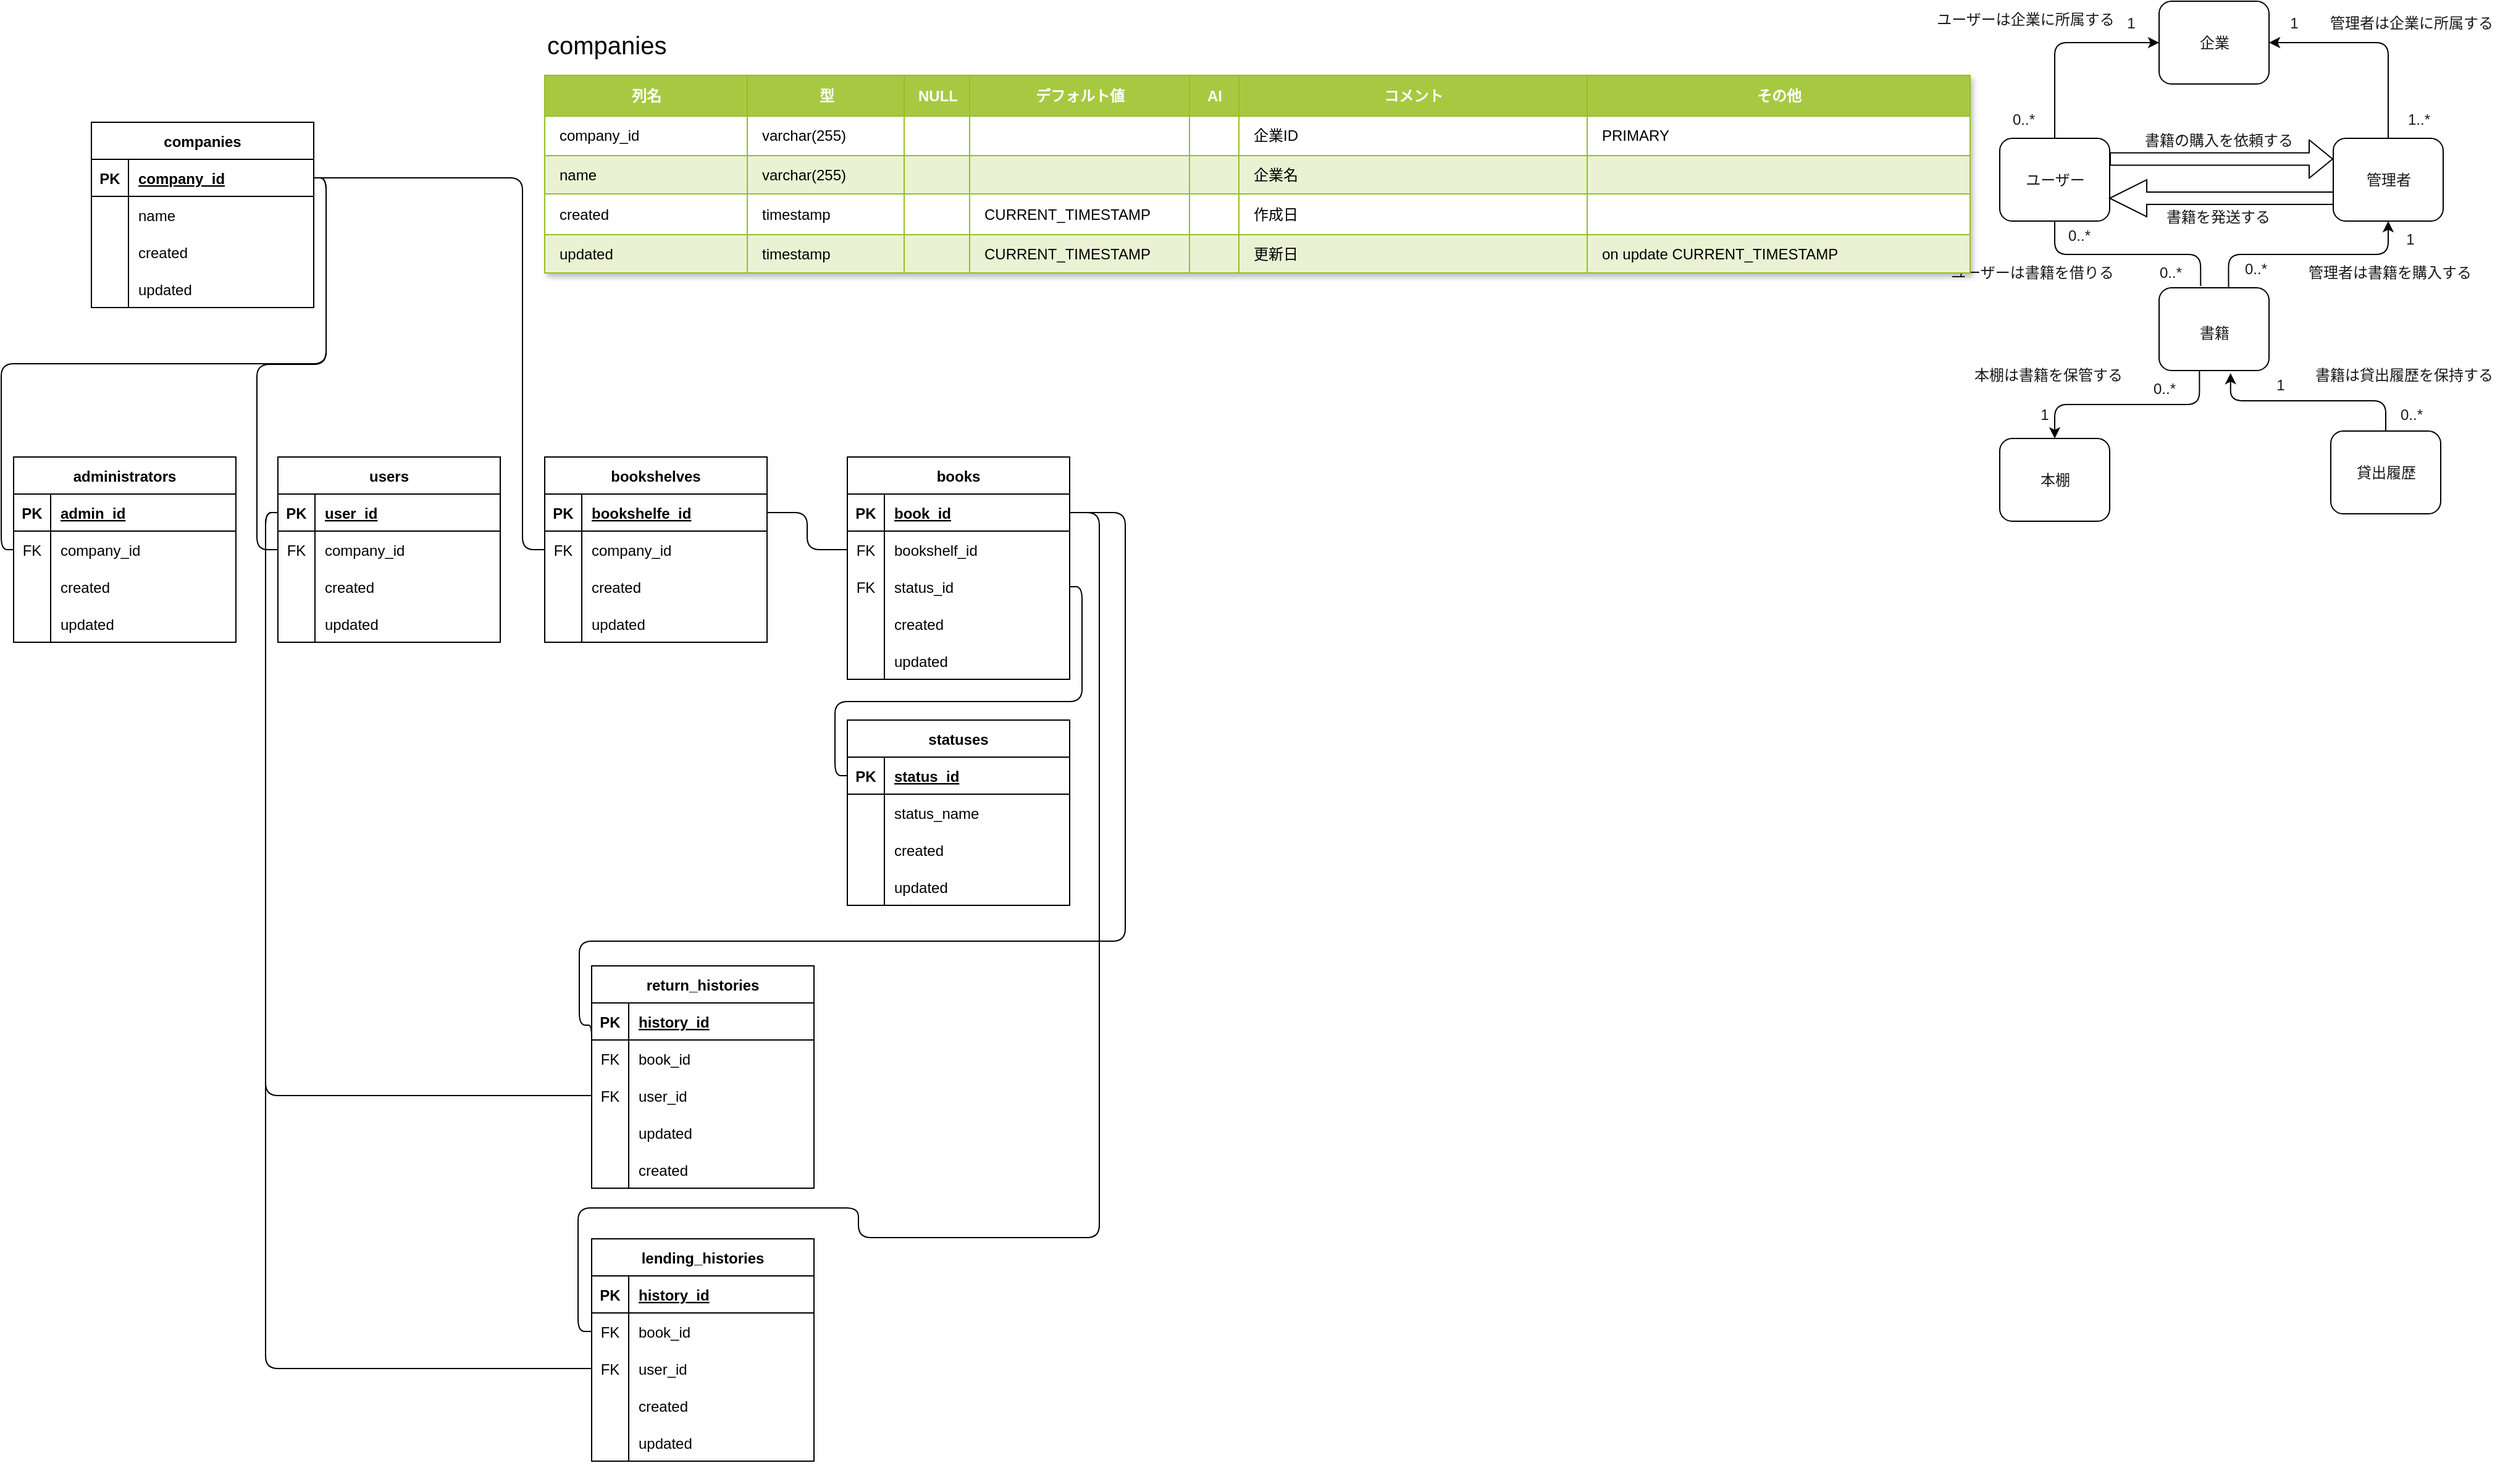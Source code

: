 <mxfile>
    <diagram name="ER図" id="IHoT9h_2okmhWzx3kYjU">
        <mxGraphModel dx="1454" dy="1068" grid="0" gridSize="10" guides="1" tooltips="1" connect="1" arrows="1" fold="1" page="1" pageScale="1" pageWidth="1654" pageHeight="1169" math="0" shadow="0">
            <root>
                <mxCell id="0"/>
                <mxCell id="1" parent="0"/>
                <mxCell id="72" value="companies" style="shape=table;startSize=30;container=1;collapsible=1;childLayout=tableLayout;fixedRows=1;rowLines=0;fontStyle=1;align=center;resizeLast=1;" parent="1" vertex="1">
                    <mxGeometry x="119" y="108" width="180" height="150" as="geometry"/>
                </mxCell>
                <mxCell id="73" value="" style="shape=tableRow;horizontal=0;startSize=0;swimlaneHead=0;swimlaneBody=0;fillColor=none;collapsible=0;dropTarget=0;points=[[0,0.5],[1,0.5]];portConstraint=eastwest;top=0;left=0;right=0;bottom=1;" parent="72" vertex="1">
                    <mxGeometry y="30" width="180" height="30" as="geometry"/>
                </mxCell>
                <mxCell id="74" value="PK" style="shape=partialRectangle;connectable=0;fillColor=none;top=0;left=0;bottom=0;right=0;fontStyle=1;overflow=hidden;" parent="73" vertex="1">
                    <mxGeometry width="30" height="30" as="geometry">
                        <mxRectangle width="30" height="30" as="alternateBounds"/>
                    </mxGeometry>
                </mxCell>
                <mxCell id="75" value="company_id" style="shape=partialRectangle;connectable=0;fillColor=none;top=0;left=0;bottom=0;right=0;align=left;spacingLeft=6;fontStyle=5;overflow=hidden;" parent="73" vertex="1">
                    <mxGeometry x="30" width="150" height="30" as="geometry">
                        <mxRectangle width="150" height="30" as="alternateBounds"/>
                    </mxGeometry>
                </mxCell>
                <mxCell id="76" value="" style="shape=tableRow;horizontal=0;startSize=0;swimlaneHead=0;swimlaneBody=0;fillColor=none;collapsible=0;dropTarget=0;points=[[0,0.5],[1,0.5]];portConstraint=eastwest;top=0;left=0;right=0;bottom=0;" parent="72" vertex="1">
                    <mxGeometry y="60" width="180" height="30" as="geometry"/>
                </mxCell>
                <mxCell id="77" value="" style="shape=partialRectangle;connectable=0;fillColor=none;top=0;left=0;bottom=0;right=0;editable=1;overflow=hidden;" parent="76" vertex="1">
                    <mxGeometry width="30" height="30" as="geometry">
                        <mxRectangle width="30" height="30" as="alternateBounds"/>
                    </mxGeometry>
                </mxCell>
                <mxCell id="78" value="name" style="shape=partialRectangle;connectable=0;fillColor=none;top=0;left=0;bottom=0;right=0;align=left;spacingLeft=6;overflow=hidden;" parent="76" vertex="1">
                    <mxGeometry x="30" width="150" height="30" as="geometry">
                        <mxRectangle width="150" height="30" as="alternateBounds"/>
                    </mxGeometry>
                </mxCell>
                <mxCell id="79" value="" style="shape=tableRow;horizontal=0;startSize=0;swimlaneHead=0;swimlaneBody=0;fillColor=none;collapsible=0;dropTarget=0;points=[[0,0.5],[1,0.5]];portConstraint=eastwest;top=0;left=0;right=0;bottom=0;" parent="72" vertex="1">
                    <mxGeometry y="90" width="180" height="30" as="geometry"/>
                </mxCell>
                <mxCell id="80" value="" style="shape=partialRectangle;connectable=0;fillColor=none;top=0;left=0;bottom=0;right=0;editable=1;overflow=hidden;" parent="79" vertex="1">
                    <mxGeometry width="30" height="30" as="geometry">
                        <mxRectangle width="30" height="30" as="alternateBounds"/>
                    </mxGeometry>
                </mxCell>
                <mxCell id="81" value="created" style="shape=partialRectangle;connectable=0;fillColor=none;top=0;left=0;bottom=0;right=0;align=left;spacingLeft=6;overflow=hidden;" parent="79" vertex="1">
                    <mxGeometry x="30" width="150" height="30" as="geometry">
                        <mxRectangle width="150" height="30" as="alternateBounds"/>
                    </mxGeometry>
                </mxCell>
                <mxCell id="82" value="" style="shape=tableRow;horizontal=0;startSize=0;swimlaneHead=0;swimlaneBody=0;fillColor=none;collapsible=0;dropTarget=0;points=[[0,0.5],[1,0.5]];portConstraint=eastwest;top=0;left=0;right=0;bottom=0;" parent="72" vertex="1">
                    <mxGeometry y="120" width="180" height="30" as="geometry"/>
                </mxCell>
                <mxCell id="83" value="" style="shape=partialRectangle;connectable=0;fillColor=none;top=0;left=0;bottom=0;right=0;editable=1;overflow=hidden;" parent="82" vertex="1">
                    <mxGeometry width="30" height="30" as="geometry">
                        <mxRectangle width="30" height="30" as="alternateBounds"/>
                    </mxGeometry>
                </mxCell>
                <mxCell id="84" value="updated" style="shape=partialRectangle;connectable=0;fillColor=none;top=0;left=0;bottom=0;right=0;align=left;spacingLeft=6;overflow=hidden;" parent="82" vertex="1">
                    <mxGeometry x="30" width="150" height="30" as="geometry">
                        <mxRectangle width="150" height="30" as="alternateBounds"/>
                    </mxGeometry>
                </mxCell>
                <mxCell id="99" value="users" style="shape=table;startSize=30;container=1;collapsible=1;childLayout=tableLayout;fixedRows=1;rowLines=0;fontStyle=1;align=center;resizeLast=1;" parent="1" vertex="1">
                    <mxGeometry x="270" y="379" width="180" height="150" as="geometry">
                        <mxRectangle x="76" y="303" width="136" height="30" as="alternateBounds"/>
                    </mxGeometry>
                </mxCell>
                <mxCell id="100" value="" style="shape=tableRow;horizontal=0;startSize=0;swimlaneHead=0;swimlaneBody=0;fillColor=none;collapsible=0;dropTarget=0;points=[[0,0.5],[1,0.5]];portConstraint=eastwest;top=0;left=0;right=0;bottom=1;" parent="99" vertex="1">
                    <mxGeometry y="30" width="180" height="30" as="geometry"/>
                </mxCell>
                <mxCell id="101" value="PK" style="shape=partialRectangle;connectable=0;fillColor=none;top=0;left=0;bottom=0;right=0;fontStyle=1;overflow=hidden;" parent="100" vertex="1">
                    <mxGeometry width="30" height="30" as="geometry">
                        <mxRectangle width="30" height="30" as="alternateBounds"/>
                    </mxGeometry>
                </mxCell>
                <mxCell id="102" value="user_id" style="shape=partialRectangle;connectable=0;fillColor=none;top=0;left=0;bottom=0;right=0;align=left;spacingLeft=6;fontStyle=5;overflow=hidden;" parent="100" vertex="1">
                    <mxGeometry x="30" width="150" height="30" as="geometry">
                        <mxRectangle width="150" height="30" as="alternateBounds"/>
                    </mxGeometry>
                </mxCell>
                <mxCell id="103" value="" style="shape=tableRow;horizontal=0;startSize=0;swimlaneHead=0;swimlaneBody=0;fillColor=none;collapsible=0;dropTarget=0;points=[[0,0.5],[1,0.5]];portConstraint=eastwest;top=0;left=0;right=0;bottom=0;" parent="99" vertex="1">
                    <mxGeometry y="60" width="180" height="30" as="geometry"/>
                </mxCell>
                <mxCell id="104" value="FK" style="shape=partialRectangle;connectable=0;fillColor=none;top=0;left=0;bottom=0;right=0;editable=1;overflow=hidden;" parent="103" vertex="1">
                    <mxGeometry width="30" height="30" as="geometry">
                        <mxRectangle width="30" height="30" as="alternateBounds"/>
                    </mxGeometry>
                </mxCell>
                <mxCell id="105" value="company_id" style="shape=partialRectangle;connectable=0;fillColor=none;top=0;left=0;bottom=0;right=0;align=left;spacingLeft=6;overflow=hidden;" parent="103" vertex="1">
                    <mxGeometry x="30" width="150" height="30" as="geometry">
                        <mxRectangle width="150" height="30" as="alternateBounds"/>
                    </mxGeometry>
                </mxCell>
                <mxCell id="106" value="" style="shape=tableRow;horizontal=0;startSize=0;swimlaneHead=0;swimlaneBody=0;fillColor=none;collapsible=0;dropTarget=0;points=[[0,0.5],[1,0.5]];portConstraint=eastwest;top=0;left=0;right=0;bottom=0;" parent="99" vertex="1">
                    <mxGeometry y="90" width="180" height="30" as="geometry"/>
                </mxCell>
                <mxCell id="107" value="" style="shape=partialRectangle;connectable=0;fillColor=none;top=0;left=0;bottom=0;right=0;editable=1;overflow=hidden;" parent="106" vertex="1">
                    <mxGeometry width="30" height="30" as="geometry">
                        <mxRectangle width="30" height="30" as="alternateBounds"/>
                    </mxGeometry>
                </mxCell>
                <mxCell id="108" value="created" style="shape=partialRectangle;connectable=0;fillColor=none;top=0;left=0;bottom=0;right=0;align=left;spacingLeft=6;overflow=hidden;" parent="106" vertex="1">
                    <mxGeometry x="30" width="150" height="30" as="geometry">
                        <mxRectangle width="150" height="30" as="alternateBounds"/>
                    </mxGeometry>
                </mxCell>
                <mxCell id="109" value="" style="shape=tableRow;horizontal=0;startSize=0;swimlaneHead=0;swimlaneBody=0;fillColor=none;collapsible=0;dropTarget=0;points=[[0,0.5],[1,0.5]];portConstraint=eastwest;top=0;left=0;right=0;bottom=0;" parent="99" vertex="1">
                    <mxGeometry y="120" width="180" height="30" as="geometry"/>
                </mxCell>
                <mxCell id="110" value="" style="shape=partialRectangle;connectable=0;fillColor=none;top=0;left=0;bottom=0;right=0;editable=1;overflow=hidden;" parent="109" vertex="1">
                    <mxGeometry width="30" height="30" as="geometry">
                        <mxRectangle width="30" height="30" as="alternateBounds"/>
                    </mxGeometry>
                </mxCell>
                <mxCell id="111" value="updated" style="shape=partialRectangle;connectable=0;fillColor=none;top=0;left=0;bottom=0;right=0;align=left;spacingLeft=6;overflow=hidden;" parent="109" vertex="1">
                    <mxGeometry x="30" width="150" height="30" as="geometry">
                        <mxRectangle width="150" height="30" as="alternateBounds"/>
                    </mxGeometry>
                </mxCell>
                <mxCell id="112" value="administrators" style="shape=table;startSize=30;container=1;collapsible=1;childLayout=tableLayout;fixedRows=1;rowLines=0;fontStyle=1;align=center;resizeLast=1;" parent="1" vertex="1">
                    <mxGeometry x="56" y="379" width="180" height="150" as="geometry">
                        <mxRectangle x="76" y="303" width="136" height="30" as="alternateBounds"/>
                    </mxGeometry>
                </mxCell>
                <mxCell id="113" value="" style="shape=tableRow;horizontal=0;startSize=0;swimlaneHead=0;swimlaneBody=0;fillColor=none;collapsible=0;dropTarget=0;points=[[0,0.5],[1,0.5]];portConstraint=eastwest;top=0;left=0;right=0;bottom=1;" parent="112" vertex="1">
                    <mxGeometry y="30" width="180" height="30" as="geometry"/>
                </mxCell>
                <mxCell id="114" value="PK" style="shape=partialRectangle;connectable=0;fillColor=none;top=0;left=0;bottom=0;right=0;fontStyle=1;overflow=hidden;" parent="113" vertex="1">
                    <mxGeometry width="30" height="30" as="geometry">
                        <mxRectangle width="30" height="30" as="alternateBounds"/>
                    </mxGeometry>
                </mxCell>
                <mxCell id="115" value="admin_id" style="shape=partialRectangle;connectable=0;fillColor=none;top=0;left=0;bottom=0;right=0;align=left;spacingLeft=6;fontStyle=5;overflow=hidden;" parent="113" vertex="1">
                    <mxGeometry x="30" width="150" height="30" as="geometry">
                        <mxRectangle width="150" height="30" as="alternateBounds"/>
                    </mxGeometry>
                </mxCell>
                <mxCell id="116" value="" style="shape=tableRow;horizontal=0;startSize=0;swimlaneHead=0;swimlaneBody=0;fillColor=none;collapsible=0;dropTarget=0;points=[[0,0.5],[1,0.5]];portConstraint=eastwest;top=0;left=0;right=0;bottom=0;" parent="112" vertex="1">
                    <mxGeometry y="60" width="180" height="30" as="geometry"/>
                </mxCell>
                <mxCell id="117" value="FK" style="shape=partialRectangle;connectable=0;fillColor=none;top=0;left=0;bottom=0;right=0;editable=1;overflow=hidden;" parent="116" vertex="1">
                    <mxGeometry width="30" height="30" as="geometry">
                        <mxRectangle width="30" height="30" as="alternateBounds"/>
                    </mxGeometry>
                </mxCell>
                <mxCell id="118" value="company_id" style="shape=partialRectangle;connectable=0;fillColor=none;top=0;left=0;bottom=0;right=0;align=left;spacingLeft=6;overflow=hidden;" parent="116" vertex="1">
                    <mxGeometry x="30" width="150" height="30" as="geometry">
                        <mxRectangle width="150" height="30" as="alternateBounds"/>
                    </mxGeometry>
                </mxCell>
                <mxCell id="119" value="" style="shape=tableRow;horizontal=0;startSize=0;swimlaneHead=0;swimlaneBody=0;fillColor=none;collapsible=0;dropTarget=0;points=[[0,0.5],[1,0.5]];portConstraint=eastwest;top=0;left=0;right=0;bottom=0;" parent="112" vertex="1">
                    <mxGeometry y="90" width="180" height="30" as="geometry"/>
                </mxCell>
                <mxCell id="120" value="" style="shape=partialRectangle;connectable=0;fillColor=none;top=0;left=0;bottom=0;right=0;editable=1;overflow=hidden;" parent="119" vertex="1">
                    <mxGeometry width="30" height="30" as="geometry">
                        <mxRectangle width="30" height="30" as="alternateBounds"/>
                    </mxGeometry>
                </mxCell>
                <mxCell id="121" value="created" style="shape=partialRectangle;connectable=0;fillColor=none;top=0;left=0;bottom=0;right=0;align=left;spacingLeft=6;overflow=hidden;" parent="119" vertex="1">
                    <mxGeometry x="30" width="150" height="30" as="geometry">
                        <mxRectangle width="150" height="30" as="alternateBounds"/>
                    </mxGeometry>
                </mxCell>
                <mxCell id="122" value="" style="shape=tableRow;horizontal=0;startSize=0;swimlaneHead=0;swimlaneBody=0;fillColor=none;collapsible=0;dropTarget=0;points=[[0,0.5],[1,0.5]];portConstraint=eastwest;top=0;left=0;right=0;bottom=0;" parent="112" vertex="1">
                    <mxGeometry y="120" width="180" height="30" as="geometry"/>
                </mxCell>
                <mxCell id="123" value="" style="shape=partialRectangle;connectable=0;fillColor=none;top=0;left=0;bottom=0;right=0;editable=1;overflow=hidden;" parent="122" vertex="1">
                    <mxGeometry width="30" height="30" as="geometry">
                        <mxRectangle width="30" height="30" as="alternateBounds"/>
                    </mxGeometry>
                </mxCell>
                <mxCell id="124" value="updated" style="shape=partialRectangle;connectable=0;fillColor=none;top=0;left=0;bottom=0;right=0;align=left;spacingLeft=6;overflow=hidden;" parent="122" vertex="1">
                    <mxGeometry x="30" width="150" height="30" as="geometry">
                        <mxRectangle width="150" height="30" as="alternateBounds"/>
                    </mxGeometry>
                </mxCell>
                <mxCell id="125" value="books" style="shape=table;startSize=30;container=1;collapsible=1;childLayout=tableLayout;fixedRows=1;rowLines=0;fontStyle=1;align=center;resizeLast=1;" parent="1" vertex="1">
                    <mxGeometry x="731" y="379" width="180" height="180" as="geometry">
                        <mxRectangle x="76" y="303" width="136" height="30" as="alternateBounds"/>
                    </mxGeometry>
                </mxCell>
                <mxCell id="126" value="" style="shape=tableRow;horizontal=0;startSize=0;swimlaneHead=0;swimlaneBody=0;fillColor=none;collapsible=0;dropTarget=0;points=[[0,0.5],[1,0.5]];portConstraint=eastwest;top=0;left=0;right=0;bottom=1;" parent="125" vertex="1">
                    <mxGeometry y="30" width="180" height="30" as="geometry"/>
                </mxCell>
                <mxCell id="127" value="PK" style="shape=partialRectangle;connectable=0;fillColor=none;top=0;left=0;bottom=0;right=0;fontStyle=1;overflow=hidden;" parent="126" vertex="1">
                    <mxGeometry width="30" height="30" as="geometry">
                        <mxRectangle width="30" height="30" as="alternateBounds"/>
                    </mxGeometry>
                </mxCell>
                <mxCell id="128" value="book_id" style="shape=partialRectangle;connectable=0;fillColor=none;top=0;left=0;bottom=0;right=0;align=left;spacingLeft=6;fontStyle=5;overflow=hidden;" parent="126" vertex="1">
                    <mxGeometry x="30" width="150" height="30" as="geometry">
                        <mxRectangle width="150" height="30" as="alternateBounds"/>
                    </mxGeometry>
                </mxCell>
                <mxCell id="211" value="" style="shape=tableRow;horizontal=0;startSize=0;swimlaneHead=0;swimlaneBody=0;fillColor=none;collapsible=0;dropTarget=0;points=[[0,0.5],[1,0.5]];portConstraint=eastwest;top=0;left=0;right=0;bottom=0;" parent="125" vertex="1">
                    <mxGeometry y="60" width="180" height="30" as="geometry"/>
                </mxCell>
                <mxCell id="212" value="FK" style="shape=partialRectangle;connectable=0;fillColor=none;top=0;left=0;bottom=0;right=0;editable=1;overflow=hidden;" parent="211" vertex="1">
                    <mxGeometry width="30" height="30" as="geometry">
                        <mxRectangle width="30" height="30" as="alternateBounds"/>
                    </mxGeometry>
                </mxCell>
                <mxCell id="213" value="bookshelf_id" style="shape=partialRectangle;connectable=0;fillColor=none;top=0;left=0;bottom=0;right=0;align=left;spacingLeft=6;overflow=hidden;" parent="211" vertex="1">
                    <mxGeometry x="30" width="150" height="30" as="geometry">
                        <mxRectangle width="150" height="30" as="alternateBounds"/>
                    </mxGeometry>
                </mxCell>
                <mxCell id="218" value="" style="shape=tableRow;horizontal=0;startSize=0;swimlaneHead=0;swimlaneBody=0;fillColor=none;collapsible=0;dropTarget=0;points=[[0,0.5],[1,0.5]];portConstraint=eastwest;top=0;left=0;right=0;bottom=0;" parent="125" vertex="1">
                    <mxGeometry y="90" width="180" height="30" as="geometry"/>
                </mxCell>
                <mxCell id="219" value="FK" style="shape=partialRectangle;connectable=0;fillColor=none;top=0;left=0;bottom=0;right=0;editable=1;overflow=hidden;" parent="218" vertex="1">
                    <mxGeometry width="30" height="30" as="geometry">
                        <mxRectangle width="30" height="30" as="alternateBounds"/>
                    </mxGeometry>
                </mxCell>
                <mxCell id="220" value="status_id" style="shape=partialRectangle;connectable=0;fillColor=none;top=0;left=0;bottom=0;right=0;align=left;spacingLeft=6;overflow=hidden;" parent="218" vertex="1">
                    <mxGeometry x="30" width="150" height="30" as="geometry">
                        <mxRectangle width="150" height="30" as="alternateBounds"/>
                    </mxGeometry>
                </mxCell>
                <mxCell id="132" value="" style="shape=tableRow;horizontal=0;startSize=0;swimlaneHead=0;swimlaneBody=0;fillColor=none;collapsible=0;dropTarget=0;points=[[0,0.5],[1,0.5]];portConstraint=eastwest;top=0;left=0;right=0;bottom=0;" parent="125" vertex="1">
                    <mxGeometry y="120" width="180" height="30" as="geometry"/>
                </mxCell>
                <mxCell id="133" value="" style="shape=partialRectangle;connectable=0;fillColor=none;top=0;left=0;bottom=0;right=0;editable=1;overflow=hidden;" parent="132" vertex="1">
                    <mxGeometry width="30" height="30" as="geometry">
                        <mxRectangle width="30" height="30" as="alternateBounds"/>
                    </mxGeometry>
                </mxCell>
                <mxCell id="134" value="created" style="shape=partialRectangle;connectable=0;fillColor=none;top=0;left=0;bottom=0;right=0;align=left;spacingLeft=6;overflow=hidden;" parent="132" vertex="1">
                    <mxGeometry x="30" width="150" height="30" as="geometry">
                        <mxRectangle width="150" height="30" as="alternateBounds"/>
                    </mxGeometry>
                </mxCell>
                <mxCell id="135" value="" style="shape=tableRow;horizontal=0;startSize=0;swimlaneHead=0;swimlaneBody=0;fillColor=none;collapsible=0;dropTarget=0;points=[[0,0.5],[1,0.5]];portConstraint=eastwest;top=0;left=0;right=0;bottom=0;" parent="125" vertex="1">
                    <mxGeometry y="150" width="180" height="30" as="geometry"/>
                </mxCell>
                <mxCell id="136" value="" style="shape=partialRectangle;connectable=0;fillColor=none;top=0;left=0;bottom=0;right=0;editable=1;overflow=hidden;" parent="135" vertex="1">
                    <mxGeometry width="30" height="30" as="geometry">
                        <mxRectangle width="30" height="30" as="alternateBounds"/>
                    </mxGeometry>
                </mxCell>
                <mxCell id="137" value="updated" style="shape=partialRectangle;connectable=0;fillColor=none;top=0;left=0;bottom=0;right=0;align=left;spacingLeft=6;overflow=hidden;" parent="135" vertex="1">
                    <mxGeometry x="30" width="150" height="30" as="geometry">
                        <mxRectangle width="150" height="30" as="alternateBounds"/>
                    </mxGeometry>
                </mxCell>
                <mxCell id="138" value="bookshelves" style="shape=table;startSize=30;container=1;collapsible=1;childLayout=tableLayout;fixedRows=1;rowLines=0;fontStyle=1;align=center;resizeLast=1;" parent="1" vertex="1">
                    <mxGeometry x="486" y="379" width="180" height="150" as="geometry">
                        <mxRectangle x="76" y="303" width="136" height="30" as="alternateBounds"/>
                    </mxGeometry>
                </mxCell>
                <mxCell id="139" value="" style="shape=tableRow;horizontal=0;startSize=0;swimlaneHead=0;swimlaneBody=0;fillColor=none;collapsible=0;dropTarget=0;points=[[0,0.5],[1,0.5]];portConstraint=eastwest;top=0;left=0;right=0;bottom=1;" parent="138" vertex="1">
                    <mxGeometry y="30" width="180" height="30" as="geometry"/>
                </mxCell>
                <mxCell id="140" value="PK" style="shape=partialRectangle;connectable=0;fillColor=none;top=0;left=0;bottom=0;right=0;fontStyle=1;overflow=hidden;" parent="139" vertex="1">
                    <mxGeometry width="30" height="30" as="geometry">
                        <mxRectangle width="30" height="30" as="alternateBounds"/>
                    </mxGeometry>
                </mxCell>
                <mxCell id="141" value="bookshelfe_id" style="shape=partialRectangle;connectable=0;fillColor=none;top=0;left=0;bottom=0;right=0;align=left;spacingLeft=6;fontStyle=5;overflow=hidden;" parent="139" vertex="1">
                    <mxGeometry x="30" width="150" height="30" as="geometry">
                        <mxRectangle width="150" height="30" as="alternateBounds"/>
                    </mxGeometry>
                </mxCell>
                <mxCell id="142" value="" style="shape=tableRow;horizontal=0;startSize=0;swimlaneHead=0;swimlaneBody=0;fillColor=none;collapsible=0;dropTarget=0;points=[[0,0.5],[1,0.5]];portConstraint=eastwest;top=0;left=0;right=0;bottom=0;" parent="138" vertex="1">
                    <mxGeometry y="60" width="180" height="30" as="geometry"/>
                </mxCell>
                <mxCell id="143" value="FK" style="shape=partialRectangle;connectable=0;fillColor=none;top=0;left=0;bottom=0;right=0;editable=1;overflow=hidden;" parent="142" vertex="1">
                    <mxGeometry width="30" height="30" as="geometry">
                        <mxRectangle width="30" height="30" as="alternateBounds"/>
                    </mxGeometry>
                </mxCell>
                <mxCell id="144" value="company_id" style="shape=partialRectangle;connectable=0;fillColor=none;top=0;left=0;bottom=0;right=0;align=left;spacingLeft=6;overflow=hidden;" parent="142" vertex="1">
                    <mxGeometry x="30" width="150" height="30" as="geometry">
                        <mxRectangle width="150" height="30" as="alternateBounds"/>
                    </mxGeometry>
                </mxCell>
                <mxCell id="145" value="" style="shape=tableRow;horizontal=0;startSize=0;swimlaneHead=0;swimlaneBody=0;fillColor=none;collapsible=0;dropTarget=0;points=[[0,0.5],[1,0.5]];portConstraint=eastwest;top=0;left=0;right=0;bottom=0;" parent="138" vertex="1">
                    <mxGeometry y="90" width="180" height="30" as="geometry"/>
                </mxCell>
                <mxCell id="146" value="" style="shape=partialRectangle;connectable=0;fillColor=none;top=0;left=0;bottom=0;right=0;editable=1;overflow=hidden;" parent="145" vertex="1">
                    <mxGeometry width="30" height="30" as="geometry">
                        <mxRectangle width="30" height="30" as="alternateBounds"/>
                    </mxGeometry>
                </mxCell>
                <mxCell id="147" value="created" style="shape=partialRectangle;connectable=0;fillColor=none;top=0;left=0;bottom=0;right=0;align=left;spacingLeft=6;overflow=hidden;" parent="145" vertex="1">
                    <mxGeometry x="30" width="150" height="30" as="geometry">
                        <mxRectangle width="150" height="30" as="alternateBounds"/>
                    </mxGeometry>
                </mxCell>
                <mxCell id="148" value="" style="shape=tableRow;horizontal=0;startSize=0;swimlaneHead=0;swimlaneBody=0;fillColor=none;collapsible=0;dropTarget=0;points=[[0,0.5],[1,0.5]];portConstraint=eastwest;top=0;left=0;right=0;bottom=0;" parent="138" vertex="1">
                    <mxGeometry y="120" width="180" height="30" as="geometry"/>
                </mxCell>
                <mxCell id="149" value="" style="shape=partialRectangle;connectable=0;fillColor=none;top=0;left=0;bottom=0;right=0;editable=1;overflow=hidden;" parent="148" vertex="1">
                    <mxGeometry width="30" height="30" as="geometry">
                        <mxRectangle width="30" height="30" as="alternateBounds"/>
                    </mxGeometry>
                </mxCell>
                <mxCell id="150" value="updated" style="shape=partialRectangle;connectable=0;fillColor=none;top=0;left=0;bottom=0;right=0;align=left;spacingLeft=6;overflow=hidden;" parent="148" vertex="1">
                    <mxGeometry x="30" width="150" height="30" as="geometry">
                        <mxRectangle width="150" height="30" as="alternateBounds"/>
                    </mxGeometry>
                </mxCell>
                <mxCell id="151" value="lending_histories" style="shape=table;startSize=30;container=1;collapsible=1;childLayout=tableLayout;fixedRows=1;rowLines=0;fontStyle=1;align=center;resizeLast=1;" parent="1" vertex="1">
                    <mxGeometry x="524" y="1012" width="180" height="180" as="geometry">
                        <mxRectangle x="76" y="303" width="136" height="30" as="alternateBounds"/>
                    </mxGeometry>
                </mxCell>
                <mxCell id="152" value="" style="shape=tableRow;horizontal=0;startSize=0;swimlaneHead=0;swimlaneBody=0;fillColor=none;collapsible=0;dropTarget=0;points=[[0,0.5],[1,0.5]];portConstraint=eastwest;top=0;left=0;right=0;bottom=1;" parent="151" vertex="1">
                    <mxGeometry y="30" width="180" height="30" as="geometry"/>
                </mxCell>
                <mxCell id="153" value="PK" style="shape=partialRectangle;connectable=0;fillColor=none;top=0;left=0;bottom=0;right=0;fontStyle=1;overflow=hidden;" parent="152" vertex="1">
                    <mxGeometry width="30" height="30" as="geometry">
                        <mxRectangle width="30" height="30" as="alternateBounds"/>
                    </mxGeometry>
                </mxCell>
                <mxCell id="154" value="history_id" style="shape=partialRectangle;connectable=0;fillColor=none;top=0;left=0;bottom=0;right=0;align=left;spacingLeft=6;fontStyle=5;overflow=hidden;" parent="152" vertex="1">
                    <mxGeometry x="30" width="150" height="30" as="geometry">
                        <mxRectangle width="150" height="30" as="alternateBounds"/>
                    </mxGeometry>
                </mxCell>
                <mxCell id="164" value="" style="shape=tableRow;horizontal=0;startSize=0;swimlaneHead=0;swimlaneBody=0;fillColor=none;collapsible=0;dropTarget=0;points=[[0,0.5],[1,0.5]];portConstraint=eastwest;top=0;left=0;right=0;bottom=0;" parent="151" vertex="1">
                    <mxGeometry y="60" width="180" height="30" as="geometry"/>
                </mxCell>
                <mxCell id="165" value="FK" style="shape=partialRectangle;connectable=0;fillColor=none;top=0;left=0;bottom=0;right=0;editable=1;overflow=hidden;" parent="164" vertex="1">
                    <mxGeometry width="30" height="30" as="geometry">
                        <mxRectangle width="30" height="30" as="alternateBounds"/>
                    </mxGeometry>
                </mxCell>
                <mxCell id="166" value="book_id" style="shape=partialRectangle;connectable=0;fillColor=none;top=0;left=0;bottom=0;right=0;align=left;spacingLeft=6;overflow=hidden;" parent="164" vertex="1">
                    <mxGeometry x="30" width="150" height="30" as="geometry">
                        <mxRectangle width="150" height="30" as="alternateBounds"/>
                    </mxGeometry>
                </mxCell>
                <mxCell id="242" value="" style="shape=tableRow;horizontal=0;startSize=0;swimlaneHead=0;swimlaneBody=0;fillColor=none;collapsible=0;dropTarget=0;points=[[0,0.5],[1,0.5]];portConstraint=eastwest;top=0;left=0;right=0;bottom=0;" parent="151" vertex="1">
                    <mxGeometry y="90" width="180" height="30" as="geometry"/>
                </mxCell>
                <mxCell id="243" value="FK" style="shape=partialRectangle;connectable=0;fillColor=none;top=0;left=0;bottom=0;right=0;editable=1;overflow=hidden;" parent="242" vertex="1">
                    <mxGeometry width="30" height="30" as="geometry">
                        <mxRectangle width="30" height="30" as="alternateBounds"/>
                    </mxGeometry>
                </mxCell>
                <mxCell id="244" value="user_id" style="shape=partialRectangle;connectable=0;fillColor=none;top=0;left=0;bottom=0;right=0;align=left;spacingLeft=6;overflow=hidden;" parent="242" vertex="1">
                    <mxGeometry x="30" width="150" height="30" as="geometry">
                        <mxRectangle width="150" height="30" as="alternateBounds"/>
                    </mxGeometry>
                </mxCell>
                <mxCell id="158" value="" style="shape=tableRow;horizontal=0;startSize=0;swimlaneHead=0;swimlaneBody=0;fillColor=none;collapsible=0;dropTarget=0;points=[[0,0.5],[1,0.5]];portConstraint=eastwest;top=0;left=0;right=0;bottom=0;" parent="151" vertex="1">
                    <mxGeometry y="120" width="180" height="30" as="geometry"/>
                </mxCell>
                <mxCell id="159" value="" style="shape=partialRectangle;connectable=0;fillColor=none;top=0;left=0;bottom=0;right=0;editable=1;overflow=hidden;" parent="158" vertex="1">
                    <mxGeometry width="30" height="30" as="geometry">
                        <mxRectangle width="30" height="30" as="alternateBounds"/>
                    </mxGeometry>
                </mxCell>
                <mxCell id="160" value="created" style="shape=partialRectangle;connectable=0;fillColor=none;top=0;left=0;bottom=0;right=0;align=left;spacingLeft=6;overflow=hidden;" parent="158" vertex="1">
                    <mxGeometry x="30" width="150" height="30" as="geometry">
                        <mxRectangle width="150" height="30" as="alternateBounds"/>
                    </mxGeometry>
                </mxCell>
                <mxCell id="161" value="" style="shape=tableRow;horizontal=0;startSize=0;swimlaneHead=0;swimlaneBody=0;fillColor=none;collapsible=0;dropTarget=0;points=[[0,0.5],[1,0.5]];portConstraint=eastwest;top=0;left=0;right=0;bottom=0;" parent="151" vertex="1">
                    <mxGeometry y="150" width="180" height="30" as="geometry"/>
                </mxCell>
                <mxCell id="162" value="" style="shape=partialRectangle;connectable=0;fillColor=none;top=0;left=0;bottom=0;right=0;editable=1;overflow=hidden;" parent="161" vertex="1">
                    <mxGeometry width="30" height="30" as="geometry">
                        <mxRectangle width="30" height="30" as="alternateBounds"/>
                    </mxGeometry>
                </mxCell>
                <mxCell id="163" value="updated" style="shape=partialRectangle;connectable=0;fillColor=none;top=0;left=0;bottom=0;right=0;align=left;spacingLeft=6;overflow=hidden;" parent="161" vertex="1">
                    <mxGeometry x="30" width="150" height="30" as="geometry">
                        <mxRectangle width="150" height="30" as="alternateBounds"/>
                    </mxGeometry>
                </mxCell>
                <mxCell id="189" style="edgeStyle=orthogonalEdgeStyle;html=1;entryX=0;entryY=0.5;entryDx=0;entryDy=0;exitX=1;exitY=0.5;exitDx=0;exitDy=0;endArrow=none;endFill=0;" parent="1" source="73" target="116" edge="1">
                    <mxGeometry relative="1" as="geometry"/>
                </mxCell>
                <mxCell id="190" style="edgeStyle=orthogonalEdgeStyle;html=1;exitX=0;exitY=0.5;exitDx=0;exitDy=0;entryX=1;entryY=0.5;entryDx=0;entryDy=0;endArrow=none;endFill=0;" parent="1" source="103" target="73" edge="1">
                    <mxGeometry relative="1" as="geometry">
                        <Array as="points">
                            <mxPoint x="253" y="454"/>
                            <mxPoint x="253" y="304"/>
                            <mxPoint x="309" y="304"/>
                            <mxPoint x="309" y="153"/>
                        </Array>
                    </mxGeometry>
                </mxCell>
                <mxCell id="204" style="edgeStyle=orthogonalEdgeStyle;html=1;exitX=0;exitY=0.5;exitDx=0;exitDy=0;entryX=1;entryY=0.5;entryDx=0;entryDy=0;endArrow=none;endFill=0;" parent="1" source="142" target="73" edge="1">
                    <mxGeometry relative="1" as="geometry">
                        <Array as="points">
                            <mxPoint x="468" y="454"/>
                            <mxPoint x="468" y="153"/>
                        </Array>
                    </mxGeometry>
                </mxCell>
                <mxCell id="206" style="edgeStyle=orthogonalEdgeStyle;html=1;exitX=1;exitY=0.5;exitDx=0;exitDy=0;entryX=0;entryY=0.5;entryDx=0;entryDy=0;endArrow=none;endFill=0;" parent="1" source="126" target="164" edge="1">
                    <mxGeometry relative="1" as="geometry">
                        <Array as="points">
                            <mxPoint x="935" y="424"/>
                            <mxPoint x="935" y="1011"/>
                            <mxPoint x="740" y="1011"/>
                            <mxPoint x="740" y="987"/>
                            <mxPoint x="513" y="987"/>
                            <mxPoint x="513" y="1087"/>
                        </Array>
                    </mxGeometry>
                </mxCell>
                <mxCell id="214" style="edgeStyle=orthogonalEdgeStyle;html=1;exitX=1;exitY=0.5;exitDx=0;exitDy=0;entryX=0;entryY=0.5;entryDx=0;entryDy=0;endArrow=none;endFill=0;" parent="1" source="139" target="211" edge="1">
                    <mxGeometry relative="1" as="geometry"/>
                </mxCell>
                <mxCell id="170" value="statuses" style="shape=table;startSize=30;container=1;collapsible=1;childLayout=tableLayout;fixedRows=1;rowLines=0;fontStyle=1;align=center;resizeLast=1;" parent="1" vertex="1">
                    <mxGeometry x="731" y="592" width="180" height="150" as="geometry">
                        <mxRectangle x="76" y="303" width="136" height="30" as="alternateBounds"/>
                    </mxGeometry>
                </mxCell>
                <mxCell id="171" value="" style="shape=tableRow;horizontal=0;startSize=0;swimlaneHead=0;swimlaneBody=0;fillColor=none;collapsible=0;dropTarget=0;points=[[0,0.5],[1,0.5]];portConstraint=eastwest;top=0;left=0;right=0;bottom=1;" parent="170" vertex="1">
                    <mxGeometry y="30" width="180" height="30" as="geometry"/>
                </mxCell>
                <mxCell id="172" value="PK" style="shape=partialRectangle;connectable=0;fillColor=none;top=0;left=0;bottom=0;right=0;fontStyle=1;overflow=hidden;" parent="171" vertex="1">
                    <mxGeometry width="30" height="30" as="geometry">
                        <mxRectangle width="30" height="30" as="alternateBounds"/>
                    </mxGeometry>
                </mxCell>
                <mxCell id="173" value="status_id" style="shape=partialRectangle;connectable=0;fillColor=none;top=0;left=0;bottom=0;right=0;align=left;spacingLeft=6;fontStyle=5;overflow=hidden;" parent="171" vertex="1">
                    <mxGeometry x="30" width="150" height="30" as="geometry">
                        <mxRectangle width="150" height="30" as="alternateBounds"/>
                    </mxGeometry>
                </mxCell>
                <mxCell id="174" value="" style="shape=tableRow;horizontal=0;startSize=0;swimlaneHead=0;swimlaneBody=0;fillColor=none;collapsible=0;dropTarget=0;points=[[0,0.5],[1,0.5]];portConstraint=eastwest;top=0;left=0;right=0;bottom=0;" parent="170" vertex="1">
                    <mxGeometry y="60" width="180" height="30" as="geometry"/>
                </mxCell>
                <mxCell id="175" value="" style="shape=partialRectangle;connectable=0;fillColor=none;top=0;left=0;bottom=0;right=0;editable=1;overflow=hidden;" parent="174" vertex="1">
                    <mxGeometry width="30" height="30" as="geometry">
                        <mxRectangle width="30" height="30" as="alternateBounds"/>
                    </mxGeometry>
                </mxCell>
                <mxCell id="176" value="status_name" style="shape=partialRectangle;connectable=0;fillColor=none;top=0;left=0;bottom=0;right=0;align=left;spacingLeft=6;overflow=hidden;" parent="174" vertex="1">
                    <mxGeometry x="30" width="150" height="30" as="geometry">
                        <mxRectangle width="150" height="30" as="alternateBounds"/>
                    </mxGeometry>
                </mxCell>
                <mxCell id="180" value="" style="shape=tableRow;horizontal=0;startSize=0;swimlaneHead=0;swimlaneBody=0;fillColor=none;collapsible=0;dropTarget=0;points=[[0,0.5],[1,0.5]];portConstraint=eastwest;top=0;left=0;right=0;bottom=0;" parent="170" vertex="1">
                    <mxGeometry y="90" width="180" height="30" as="geometry"/>
                </mxCell>
                <mxCell id="181" value="" style="shape=partialRectangle;connectable=0;fillColor=none;top=0;left=0;bottom=0;right=0;editable=1;overflow=hidden;" parent="180" vertex="1">
                    <mxGeometry width="30" height="30" as="geometry">
                        <mxRectangle width="30" height="30" as="alternateBounds"/>
                    </mxGeometry>
                </mxCell>
                <mxCell id="182" value="created" style="shape=partialRectangle;connectable=0;fillColor=none;top=0;left=0;bottom=0;right=0;align=left;spacingLeft=6;overflow=hidden;" parent="180" vertex="1">
                    <mxGeometry x="30" width="150" height="30" as="geometry">
                        <mxRectangle width="150" height="30" as="alternateBounds"/>
                    </mxGeometry>
                </mxCell>
                <mxCell id="183" value="" style="shape=tableRow;horizontal=0;startSize=0;swimlaneHead=0;swimlaneBody=0;fillColor=none;collapsible=0;dropTarget=0;points=[[0,0.5],[1,0.5]];portConstraint=eastwest;top=0;left=0;right=0;bottom=0;" parent="170" vertex="1">
                    <mxGeometry y="120" width="180" height="30" as="geometry"/>
                </mxCell>
                <mxCell id="184" value="" style="shape=partialRectangle;connectable=0;fillColor=none;top=0;left=0;bottom=0;right=0;editable=1;overflow=hidden;" parent="183" vertex="1">
                    <mxGeometry width="30" height="30" as="geometry">
                        <mxRectangle width="30" height="30" as="alternateBounds"/>
                    </mxGeometry>
                </mxCell>
                <mxCell id="185" value="updated" style="shape=partialRectangle;connectable=0;fillColor=none;top=0;left=0;bottom=0;right=0;align=left;spacingLeft=6;overflow=hidden;" parent="183" vertex="1">
                    <mxGeometry x="30" width="150" height="30" as="geometry">
                        <mxRectangle width="150" height="30" as="alternateBounds"/>
                    </mxGeometry>
                </mxCell>
                <mxCell id="216" value="" style="group" parent="1" vertex="1" connectable="0">
                    <mxGeometry x="1601" y="10" width="467" height="421" as="geometry"/>
                </mxCell>
                <mxCell id="5" value="" style="group" parent="216" vertex="1" connectable="0">
                    <mxGeometry x="63" y="111" width="89" height="67" as="geometry"/>
                </mxCell>
                <mxCell id="2" value="" style="rounded=1;whiteSpace=wrap;html=1;fillColor=#FFFFFF;" parent="5" vertex="1">
                    <mxGeometry width="89" height="67" as="geometry"/>
                </mxCell>
                <mxCell id="3" value="ユーザー" style="text;html=1;strokeColor=none;fillColor=none;align=center;verticalAlign=middle;whiteSpace=wrap;rounded=0;fontColor=#1A1A1A;" parent="5" vertex="1">
                    <mxGeometry x="14.5" y="18.5" width="60" height="30" as="geometry"/>
                </mxCell>
                <mxCell id="11" value="" style="group" parent="216" vertex="1" connectable="0">
                    <mxGeometry x="331" y="348" width="89" height="67" as="geometry"/>
                </mxCell>
                <mxCell id="12" value="" style="rounded=1;whiteSpace=wrap;html=1;fillColor=#FFFFFF;" parent="11" vertex="1">
                    <mxGeometry width="89" height="67" as="geometry"/>
                </mxCell>
                <mxCell id="13" value="貸出履歴" style="text;html=1;strokeColor=none;fillColor=none;align=center;verticalAlign=middle;whiteSpace=wrap;rounded=0;fontColor=#1A1A1A;" parent="11" vertex="1">
                    <mxGeometry x="14.5" y="18.5" width="60" height="30" as="geometry"/>
                </mxCell>
                <mxCell id="14" value="" style="group" parent="216" vertex="1" connectable="0">
                    <mxGeometry x="192" y="232" width="89" height="67" as="geometry"/>
                </mxCell>
                <mxCell id="58" value="" style="group" parent="14" vertex="1" connectable="0">
                    <mxGeometry width="89" height="67" as="geometry"/>
                </mxCell>
                <mxCell id="15" value="" style="rounded=1;whiteSpace=wrap;html=1;fillColor=#FFFFFF;" parent="58" vertex="1">
                    <mxGeometry width="89" height="67" as="geometry"/>
                </mxCell>
                <mxCell id="68" value="書籍" style="text;html=1;strokeColor=none;fillColor=none;align=center;verticalAlign=middle;whiteSpace=wrap;rounded=0;fontColor=#1A1A1A;" parent="58" vertex="1">
                    <mxGeometry x="14.5" y="22" width="60" height="30" as="geometry"/>
                </mxCell>
                <mxCell id="21" style="edgeStyle=orthogonalEdgeStyle;html=1;entryX=0.5;entryY=0;entryDx=0;entryDy=0;startArrow=classic;startFill=1;endArrow=none;endFill=0;" parent="216" source="18" target="2" edge="1">
                    <mxGeometry relative="1" as="geometry"/>
                </mxCell>
                <mxCell id="24" style="edgeStyle=orthogonalEdgeStyle;html=1;entryX=0.378;entryY=-0.023;entryDx=0;entryDy=0;fontColor=#1A1A1A;endArrow=none;endFill=0;exitX=0.5;exitY=1;exitDx=0;exitDy=0;entryPerimeter=0;" parent="216" source="2" target="15" edge="1">
                    <mxGeometry relative="1" as="geometry"/>
                </mxCell>
                <mxCell id="25" value="0..*" style="text;html=1;strokeColor=none;fillColor=none;align=center;verticalAlign=middle;whiteSpace=wrap;rounded=0;fontColor=#1A1A1A;" parent="216" vertex="1">
                    <mxGeometry x="184" y="205" width="35" height="30" as="geometry"/>
                </mxCell>
                <mxCell id="28" value="1" style="text;html=1;strokeColor=none;fillColor=none;align=center;verticalAlign=middle;whiteSpace=wrap;rounded=0;fontColor=#1A1A1A;" parent="216" vertex="1">
                    <mxGeometry x="272.5" y="296" width="35" height="30" as="geometry"/>
                </mxCell>
                <mxCell id="29" value="0..*" style="text;html=1;strokeColor=none;fillColor=none;align=center;verticalAlign=middle;whiteSpace=wrap;rounded=0;fontColor=#1A1A1A;" parent="216" vertex="1">
                    <mxGeometry x="379" y="320" width="35" height="30" as="geometry"/>
                </mxCell>
                <mxCell id="30" style="edgeStyle=orthogonalEdgeStyle;html=1;exitX=0.5;exitY=0;exitDx=0;exitDy=0;entryX=0.65;entryY=1.031;entryDx=0;entryDy=0;fontColor=#1A1A1A;entryPerimeter=0;" parent="216" source="12" target="15" edge="1">
                    <mxGeometry relative="1" as="geometry"/>
                </mxCell>
                <mxCell id="33" style="edgeStyle=orthogonalEdgeStyle;html=1;exitX=0.367;exitY=1.005;exitDx=0;exitDy=0;entryX=0.5;entryY=0;entryDx=0;entryDy=0;fontColor=#FFFFFF;endArrow=classic;endFill=1;startArrow=none;startFill=0;exitPerimeter=0;" parent="216" source="15" target="7" edge="1">
                    <mxGeometry relative="1" as="geometry"/>
                </mxCell>
                <mxCell id="34" value="0..*" style="text;html=1;strokeColor=none;fillColor=none;align=center;verticalAlign=middle;whiteSpace=wrap;rounded=0;fontColor=#1A1A1A;" parent="216" vertex="1">
                    <mxGeometry x="179" y="299" width="35" height="30" as="geometry"/>
                </mxCell>
                <mxCell id="36" value="管理者は企業に所属する" style="text;html=1;strokeColor=none;fillColor=none;align=center;verticalAlign=middle;whiteSpace=wrap;rounded=0;fontColor=#1A1A1A;" parent="216" vertex="1">
                    <mxGeometry x="326" y="3" width="141" height="30" as="geometry"/>
                </mxCell>
                <mxCell id="38" value="書籍は貸出履歴を保持する" style="text;html=1;strokeColor=none;fillColor=none;align=center;verticalAlign=middle;whiteSpace=wrap;rounded=0;fontColor=#1A1A1A;" parent="216" vertex="1">
                    <mxGeometry x="314" y="284" width="153" height="37" as="geometry"/>
                </mxCell>
                <mxCell id="39" value="本棚は書籍を保管する" style="text;html=1;strokeColor=none;fillColor=none;align=center;verticalAlign=middle;whiteSpace=wrap;rounded=0;fontColor=#1A1A1A;" parent="216" vertex="1">
                    <mxGeometry x="26" y="288" width="153" height="29" as="geometry"/>
                </mxCell>
                <mxCell id="43" style="edgeStyle=orthogonalEdgeStyle;html=1;exitX=0.632;exitY=0.003;exitDx=0;exitDy=0;entryX=0.5;entryY=1;entryDx=0;entryDy=0;fontColor=#1A1A1A;startArrow=none;startFill=0;endArrow=classic;endFill=1;exitPerimeter=0;" parent="216" source="15" target="41" edge="1">
                    <mxGeometry relative="1" as="geometry">
                        <mxPoint x="289.5" y="486" as="sourcePoint"/>
                        <mxPoint x="289.5" y="406" as="targetPoint"/>
                    </mxGeometry>
                </mxCell>
                <mxCell id="44" value="管理者は書籍を購入する" style="text;html=1;strokeColor=none;fillColor=none;align=center;verticalAlign=middle;whiteSpace=wrap;rounded=0;fontColor=#1A1A1A;" parent="216" vertex="1">
                    <mxGeometry x="301" y="205" width="155.5" height="30" as="geometry"/>
                </mxCell>
                <mxCell id="47" style="edgeStyle=orthogonalEdgeStyle;html=1;exitX=1;exitY=0.25;exitDx=0;exitDy=0;entryX=0;entryY=0.25;entryDx=0;entryDy=0;fontColor=#1A1A1A;shape=flexArrow;" parent="216" source="2" target="41" edge="1">
                    <mxGeometry relative="1" as="geometry">
                        <mxPoint x="289.5" y="339" as="sourcePoint"/>
                        <mxPoint x="290.5" y="224" as="targetPoint"/>
                    </mxGeometry>
                </mxCell>
                <mxCell id="48" value="0..*" style="text;html=1;strokeColor=none;fillColor=none;align=center;verticalAlign=middle;whiteSpace=wrap;rounded=0;fontColor=#1A1A1A;" parent="216" vertex="1">
                    <mxGeometry x="65" y="81" width="35" height="30" as="geometry"/>
                </mxCell>
                <mxCell id="50" value="書籍の購入を依頼する" style="text;html=1;strokeColor=none;fillColor=none;align=center;verticalAlign=middle;whiteSpace=wrap;rounded=0;fontColor=#1A1A1A;" parent="216" vertex="1">
                    <mxGeometry x="172.5" y="98" width="135" height="30" as="geometry"/>
                </mxCell>
                <mxCell id="52" value="ユーザーは企業に所属する" style="text;html=1;strokeColor=none;fillColor=none;align=center;verticalAlign=middle;whiteSpace=wrap;rounded=0;fontColor=#1A1A1A;" parent="216" vertex="1">
                    <mxGeometry x="7" width="154" height="30" as="geometry"/>
                </mxCell>
                <mxCell id="55" value="" style="group" parent="216" vertex="1" connectable="0">
                    <mxGeometry x="298" y="111" width="124" height="97" as="geometry"/>
                </mxCell>
                <mxCell id="40" value="" style="group" parent="55" vertex="1" connectable="0">
                    <mxGeometry x="35" width="89" height="67" as="geometry"/>
                </mxCell>
                <mxCell id="41" value="" style="rounded=1;whiteSpace=wrap;html=1;fillColor=#FFFFFF;" parent="40" vertex="1">
                    <mxGeometry width="89" height="67" as="geometry"/>
                </mxCell>
                <mxCell id="42" value="管理者" style="text;html=1;strokeColor=none;fillColor=none;align=center;verticalAlign=middle;whiteSpace=wrap;rounded=0;fontColor=#1A1A1A;" parent="40" vertex="1">
                    <mxGeometry x="14.5" y="18.5" width="60" height="30" as="geometry"/>
                </mxCell>
                <mxCell id="45" value="1" style="text;html=1;strokeColor=none;fillColor=none;align=center;verticalAlign=middle;whiteSpace=wrap;rounded=0;fontColor=#1A1A1A;" parent="55" vertex="1">
                    <mxGeometry x="80" y="67" width="35" height="30" as="geometry"/>
                </mxCell>
                <mxCell id="17" value="" style="group" parent="216" vertex="1" connectable="0">
                    <mxGeometry x="192" width="89" height="67" as="geometry"/>
                </mxCell>
                <mxCell id="18" value="" style="rounded=1;whiteSpace=wrap;html=1;fillColor=#FFFFFF;" parent="17" vertex="1">
                    <mxGeometry width="89" height="67" as="geometry"/>
                </mxCell>
                <mxCell id="19" value="企業" style="text;html=1;strokeColor=none;fillColor=none;align=center;verticalAlign=middle;whiteSpace=wrap;rounded=0;fontColor=#1A1A1A;" parent="17" vertex="1">
                    <mxGeometry x="14.5" y="18.5" width="60" height="30" as="geometry"/>
                </mxCell>
                <mxCell id="51" style="edgeStyle=orthogonalEdgeStyle;html=1;entryX=0.5;entryY=0;entryDx=0;entryDy=0;exitX=1;exitY=0.5;exitDx=0;exitDy=0;startArrow=classic;startFill=1;endArrow=none;endFill=0;" parent="216" source="18" target="41" edge="1">
                    <mxGeometry relative="1" as="geometry">
                        <mxPoint x="31.999" y="203" as="sourcePoint"/>
                        <mxPoint x="75" y="372.5" as="targetPoint"/>
                    </mxGeometry>
                </mxCell>
                <mxCell id="22" value="1" style="text;html=1;strokeColor=none;fillColor=none;align=center;verticalAlign=middle;whiteSpace=wrap;rounded=0;fontColor=#1A1A1A;" parent="216" vertex="1">
                    <mxGeometry x="152" y="3" width="35" height="30" as="geometry"/>
                </mxCell>
                <mxCell id="53" value="1" style="text;html=1;strokeColor=none;fillColor=none;align=center;verticalAlign=middle;whiteSpace=wrap;rounded=0;fontColor=#1A1A1A;" parent="216" vertex="1">
                    <mxGeometry x="284" y="3" width="35" height="30" as="geometry"/>
                </mxCell>
                <mxCell id="62" value="1..*" style="text;html=1;strokeColor=none;fillColor=none;align=center;verticalAlign=middle;whiteSpace=wrap;rounded=0;fontColor=#1A1A1A;" parent="216" vertex="1">
                    <mxGeometry x="385" y="81" width="35" height="30" as="geometry"/>
                </mxCell>
                <mxCell id="63" value="書籍を発送する" style="text;html=1;strokeColor=none;fillColor=none;align=center;verticalAlign=middle;whiteSpace=wrap;rounded=0;fontColor=#1A1A1A;" parent="216" vertex="1">
                    <mxGeometry x="192.25" y="160" width="95.5" height="30" as="geometry"/>
                </mxCell>
                <mxCell id="64" style="edgeStyle=orthogonalEdgeStyle;html=1;exitX=0;exitY=0.5;exitDx=0;exitDy=0;fontColor=#1A1A1A;entryX=1;entryY=0.5;entryDx=0;entryDy=0;shape=arrow;" parent="216" edge="1">
                    <mxGeometry relative="1" as="geometry">
                        <mxPoint x="333" y="159.5" as="sourcePoint"/>
                        <mxPoint x="152" y="159.5" as="targetPoint"/>
                    </mxGeometry>
                </mxCell>
                <mxCell id="65" value="0..*" style="text;html=1;strokeColor=none;fillColor=none;align=center;verticalAlign=middle;whiteSpace=wrap;rounded=0;fontColor=#1A1A1A;" parent="216" vertex="1">
                    <mxGeometry x="109.5" y="175" width="35" height="30" as="geometry"/>
                </mxCell>
                <mxCell id="69" value="0..*" style="text;html=1;strokeColor=none;fillColor=none;align=center;verticalAlign=middle;whiteSpace=wrap;rounded=0;fontColor=#1A1A1A;" parent="216" vertex="1">
                    <mxGeometry x="252.75" y="202" width="35" height="30" as="geometry"/>
                </mxCell>
                <mxCell id="70" value="ユーザーは書籍を借りる" style="text;html=1;strokeColor=none;fillColor=none;align=center;verticalAlign=middle;whiteSpace=wrap;rounded=0;fontColor=#1A1A1A;" parent="216" vertex="1">
                    <mxGeometry y="205" width="179" height="30" as="geometry"/>
                </mxCell>
                <mxCell id="71" value="1" style="text;html=1;strokeColor=none;fillColor=none;align=center;verticalAlign=middle;whiteSpace=wrap;rounded=0;fontColor=#1A1A1A;" parent="216" vertex="1">
                    <mxGeometry x="82" y="320" width="35" height="30" as="geometry"/>
                </mxCell>
                <mxCell id="7" value="" style="rounded=1;whiteSpace=wrap;html=1;fillColor=#FFFFFF;" parent="216" vertex="1">
                    <mxGeometry x="63" y="354" width="89" height="67" as="geometry"/>
                </mxCell>
                <mxCell id="67" value="本棚" style="text;html=1;strokeColor=none;fillColor=none;align=center;verticalAlign=middle;whiteSpace=wrap;rounded=0;fontColor=#1A1A1A;" parent="216" vertex="1">
                    <mxGeometry x="77.5" y="372.5" width="60" height="30" as="geometry"/>
                </mxCell>
                <mxCell id="221" value="return_histories" style="shape=table;startSize=30;container=1;collapsible=1;childLayout=tableLayout;fixedRows=1;rowLines=0;fontStyle=1;align=center;resizeLast=1;" parent="1" vertex="1">
                    <mxGeometry x="524" y="791" width="180" height="180" as="geometry">
                        <mxRectangle x="76" y="303" width="136" height="30" as="alternateBounds"/>
                    </mxGeometry>
                </mxCell>
                <mxCell id="222" value="" style="shape=tableRow;horizontal=0;startSize=0;swimlaneHead=0;swimlaneBody=0;fillColor=none;collapsible=0;dropTarget=0;points=[[0,0.5],[1,0.5]];portConstraint=eastwest;top=0;left=0;right=0;bottom=1;" parent="221" vertex="1">
                    <mxGeometry y="30" width="180" height="30" as="geometry"/>
                </mxCell>
                <mxCell id="223" value="PK" style="shape=partialRectangle;connectable=0;fillColor=none;top=0;left=0;bottom=0;right=0;fontStyle=1;overflow=hidden;" parent="222" vertex="1">
                    <mxGeometry width="30" height="30" as="geometry">
                        <mxRectangle width="30" height="30" as="alternateBounds"/>
                    </mxGeometry>
                </mxCell>
                <mxCell id="224" value="history_id" style="shape=partialRectangle;connectable=0;fillColor=none;top=0;left=0;bottom=0;right=0;align=left;spacingLeft=6;fontStyle=5;overflow=hidden;" parent="222" vertex="1">
                    <mxGeometry x="30" width="150" height="30" as="geometry">
                        <mxRectangle width="150" height="30" as="alternateBounds"/>
                    </mxGeometry>
                </mxCell>
                <mxCell id="225" value="" style="shape=tableRow;horizontal=0;startSize=0;swimlaneHead=0;swimlaneBody=0;fillColor=none;collapsible=0;dropTarget=0;points=[[0,0.5],[1,0.5]];portConstraint=eastwest;top=0;left=0;right=0;bottom=0;" parent="221" vertex="1">
                    <mxGeometry y="60" width="180" height="30" as="geometry"/>
                </mxCell>
                <mxCell id="226" value="FK" style="shape=partialRectangle;connectable=0;fillColor=none;top=0;left=0;bottom=0;right=0;editable=1;overflow=hidden;" parent="225" vertex="1">
                    <mxGeometry width="30" height="30" as="geometry">
                        <mxRectangle width="30" height="30" as="alternateBounds"/>
                    </mxGeometry>
                </mxCell>
                <mxCell id="227" value="book_id" style="shape=partialRectangle;connectable=0;fillColor=none;top=0;left=0;bottom=0;right=0;align=left;spacingLeft=6;overflow=hidden;" parent="225" vertex="1">
                    <mxGeometry x="30" width="150" height="30" as="geometry">
                        <mxRectangle width="150" height="30" as="alternateBounds"/>
                    </mxGeometry>
                </mxCell>
                <mxCell id="231" value="" style="shape=tableRow;horizontal=0;startSize=0;swimlaneHead=0;swimlaneBody=0;fillColor=none;collapsible=0;dropTarget=0;points=[[0,0.5],[1,0.5]];portConstraint=eastwest;top=0;left=0;right=0;bottom=0;" parent="221" vertex="1">
                    <mxGeometry y="90" width="180" height="30" as="geometry"/>
                </mxCell>
                <mxCell id="232" value="FK" style="shape=partialRectangle;connectable=0;fillColor=none;top=0;left=0;bottom=0;right=0;editable=1;overflow=hidden;" parent="231" vertex="1">
                    <mxGeometry width="30" height="30" as="geometry">
                        <mxRectangle width="30" height="30" as="alternateBounds"/>
                    </mxGeometry>
                </mxCell>
                <mxCell id="233" value="user_id" style="shape=partialRectangle;connectable=0;fillColor=none;top=0;left=0;bottom=0;right=0;align=left;spacingLeft=6;overflow=hidden;" parent="231" vertex="1">
                    <mxGeometry x="30" width="150" height="30" as="geometry">
                        <mxRectangle width="150" height="30" as="alternateBounds"/>
                    </mxGeometry>
                </mxCell>
                <mxCell id="234" value="" style="shape=tableRow;horizontal=0;startSize=0;swimlaneHead=0;swimlaneBody=0;fillColor=none;collapsible=0;dropTarget=0;points=[[0,0.5],[1,0.5]];portConstraint=eastwest;top=0;left=0;right=0;bottom=0;" parent="221" vertex="1">
                    <mxGeometry y="120" width="180" height="30" as="geometry"/>
                </mxCell>
                <mxCell id="235" value="" style="shape=partialRectangle;connectable=0;fillColor=none;top=0;left=0;bottom=0;right=0;editable=1;overflow=hidden;" parent="234" vertex="1">
                    <mxGeometry width="30" height="30" as="geometry">
                        <mxRectangle width="30" height="30" as="alternateBounds"/>
                    </mxGeometry>
                </mxCell>
                <mxCell id="236" value="updated" style="shape=partialRectangle;connectable=0;fillColor=none;top=0;left=0;bottom=0;right=0;align=left;spacingLeft=6;overflow=hidden;" parent="234" vertex="1">
                    <mxGeometry x="30" width="150" height="30" as="geometry">
                        <mxRectangle width="150" height="30" as="alternateBounds"/>
                    </mxGeometry>
                </mxCell>
                <mxCell id="239" value="" style="shape=tableRow;horizontal=0;startSize=0;swimlaneHead=0;swimlaneBody=0;fillColor=none;collapsible=0;dropTarget=0;points=[[0,0.5],[1,0.5]];portConstraint=eastwest;top=0;left=0;right=0;bottom=0;" parent="221" vertex="1">
                    <mxGeometry y="150" width="180" height="30" as="geometry"/>
                </mxCell>
                <mxCell id="240" value="" style="shape=partialRectangle;connectable=0;fillColor=none;top=0;left=0;bottom=0;right=0;editable=1;overflow=hidden;" parent="239" vertex="1">
                    <mxGeometry width="30" height="30" as="geometry">
                        <mxRectangle width="30" height="30" as="alternateBounds"/>
                    </mxGeometry>
                </mxCell>
                <mxCell id="241" value="created" style="shape=partialRectangle;connectable=0;fillColor=none;top=0;left=0;bottom=0;right=0;align=left;spacingLeft=6;overflow=hidden;" parent="239" vertex="1">
                    <mxGeometry x="30" width="150" height="30" as="geometry">
                        <mxRectangle width="150" height="30" as="alternateBounds"/>
                    </mxGeometry>
                </mxCell>
                <mxCell id="237" style="edgeStyle=orthogonalEdgeStyle;html=1;exitX=1;exitY=0.5;exitDx=0;exitDy=0;entryX=0;entryY=0.5;entryDx=0;entryDy=0;endArrow=none;endFill=0;" parent="1" source="126" target="225" edge="1">
                    <mxGeometry relative="1" as="geometry">
                        <Array as="points">
                            <mxPoint x="956" y="424"/>
                            <mxPoint x="956" y="771"/>
                            <mxPoint x="514" y="771"/>
                            <mxPoint x="514" y="839"/>
                        </Array>
                    </mxGeometry>
                </mxCell>
                <mxCell id="238" style="edgeStyle=orthogonalEdgeStyle;html=1;exitX=1;exitY=0.5;exitDx=0;exitDy=0;endArrow=none;endFill=0;entryX=0;entryY=0.5;entryDx=0;entryDy=0;" parent="1" source="218" target="171" edge="1">
                    <mxGeometry relative="1" as="geometry">
                        <mxPoint x="981" y="904" as="targetPoint"/>
                        <Array as="points">
                            <mxPoint x="921" y="484"/>
                            <mxPoint x="921" y="577"/>
                            <mxPoint x="721" y="577"/>
                            <mxPoint x="721" y="637"/>
                        </Array>
                    </mxGeometry>
                </mxCell>
                <mxCell id="245" style="edgeStyle=orthogonalEdgeStyle;html=1;exitX=0;exitY=0.5;exitDx=0;exitDy=0;entryX=0;entryY=0.5;entryDx=0;entryDy=0;endArrow=none;endFill=0;" parent="1" source="100" target="231" edge="1">
                    <mxGeometry relative="1" as="geometry"/>
                </mxCell>
                <mxCell id="246" style="edgeStyle=orthogonalEdgeStyle;html=1;exitX=0;exitY=0.5;exitDx=0;exitDy=0;endArrow=none;endFill=0;entryX=0;entryY=0.5;entryDx=0;entryDy=0;" parent="1" source="242" target="100" edge="1">
                    <mxGeometry relative="1" as="geometry">
                        <mxPoint x="400.19" y="1032.449" as="targetPoint"/>
                    </mxGeometry>
                </mxCell>
                <mxCell id="247" value="Assets" style="childLayout=tableLayout;recursiveResize=0;strokeColor=#98bf21;fillColor=#A7C942;shadow=1;" vertex="1" parent="1">
                    <mxGeometry x="486" y="70" width="1154" height="160" as="geometry"/>
                </mxCell>
                <mxCell id="248" style="shape=tableRow;horizontal=0;startSize=0;swimlaneHead=0;swimlaneBody=0;top=0;left=0;bottom=0;right=0;dropTarget=0;collapsible=0;recursiveResize=0;expand=0;fontStyle=0;strokeColor=inherit;fillColor=#ffffff;" vertex="1" parent="247">
                    <mxGeometry width="1154" height="33" as="geometry"/>
                </mxCell>
                <mxCell id="249" value="列名" style="connectable=0;recursiveResize=0;strokeColor=inherit;fillColor=#A7C942;align=center;fontStyle=1;fontColor=#FFFFFF;html=1;" vertex="1" parent="248">
                    <mxGeometry width="164" height="33" as="geometry">
                        <mxRectangle width="164" height="33" as="alternateBounds"/>
                    </mxGeometry>
                </mxCell>
                <mxCell id="250" value="型" style="connectable=0;recursiveResize=0;strokeColor=inherit;fillColor=#A7C942;align=center;fontStyle=1;fontColor=#FFFFFF;html=1;" vertex="1" parent="248">
                    <mxGeometry x="164" width="127" height="33" as="geometry">
                        <mxRectangle width="127" height="33" as="alternateBounds"/>
                    </mxGeometry>
                </mxCell>
                <mxCell id="251" value="NULL" style="connectable=0;recursiveResize=0;strokeColor=inherit;fillColor=#A7C942;align=center;fontStyle=1;fontColor=#FFFFFF;html=1;" vertex="1" parent="248">
                    <mxGeometry x="291" width="53" height="33" as="geometry">
                        <mxRectangle width="53" height="33" as="alternateBounds"/>
                    </mxGeometry>
                </mxCell>
                <mxCell id="288" value="デフォルト値" style="connectable=0;recursiveResize=0;strokeColor=inherit;fillColor=#A7C942;align=center;fontStyle=1;fontColor=#FFFFFF;html=1;" vertex="1" parent="248">
                    <mxGeometry x="344" width="178" height="33" as="geometry">
                        <mxRectangle width="178" height="33" as="alternateBounds"/>
                    </mxGeometry>
                </mxCell>
                <mxCell id="293" value="AI" style="connectable=0;recursiveResize=0;strokeColor=inherit;fillColor=#A7C942;align=center;fontStyle=1;fontColor=#FFFFFF;html=1;" vertex="1" parent="248">
                    <mxGeometry x="522" width="40" height="33" as="geometry">
                        <mxRectangle width="40" height="33" as="alternateBounds"/>
                    </mxGeometry>
                </mxCell>
                <mxCell id="298" value="コメント" style="connectable=0;recursiveResize=0;strokeColor=inherit;fillColor=#A7C942;align=center;fontStyle=1;fontColor=#FFFFFF;html=1;" vertex="1" parent="248">
                    <mxGeometry x="562" width="282" height="33" as="geometry">
                        <mxRectangle width="282" height="33" as="alternateBounds"/>
                    </mxGeometry>
                </mxCell>
                <mxCell id="303" value="その他" style="connectable=0;recursiveResize=0;strokeColor=inherit;fillColor=#A7C942;align=center;fontStyle=1;fontColor=#FFFFFF;html=1;" vertex="1" parent="248">
                    <mxGeometry x="844" width="310" height="33" as="geometry">
                        <mxRectangle width="310" height="33" as="alternateBounds"/>
                    </mxGeometry>
                </mxCell>
                <mxCell id="252" value="" style="shape=tableRow;horizontal=0;startSize=0;swimlaneHead=0;swimlaneBody=0;top=0;left=0;bottom=0;right=0;dropTarget=0;collapsible=0;recursiveResize=0;expand=0;fontStyle=0;strokeColor=inherit;fillColor=#ffffff;" vertex="1" parent="247">
                    <mxGeometry y="33" width="1154" height="32" as="geometry"/>
                </mxCell>
                <mxCell id="253" value="company_id" style="connectable=0;recursiveResize=0;strokeColor=inherit;fillColor=inherit;align=left;whiteSpace=wrap;html=1;spacingLeft=10;" vertex="1" parent="252">
                    <mxGeometry width="164" height="32" as="geometry">
                        <mxRectangle width="164" height="32" as="alternateBounds"/>
                    </mxGeometry>
                </mxCell>
                <mxCell id="254" value="varchar(255)" style="connectable=0;recursiveResize=0;strokeColor=inherit;fillColor=inherit;align=left;whiteSpace=wrap;html=1;spacingLeft=10;" vertex="1" parent="252">
                    <mxGeometry x="164" width="127" height="32" as="geometry">
                        <mxRectangle width="127" height="32" as="alternateBounds"/>
                    </mxGeometry>
                </mxCell>
                <mxCell id="255" value="" style="connectable=0;recursiveResize=0;strokeColor=inherit;fillColor=inherit;align=left;whiteSpace=wrap;html=1;spacingLeft=10;" vertex="1" parent="252">
                    <mxGeometry x="291" width="53" height="32" as="geometry">
                        <mxRectangle width="53" height="32" as="alternateBounds"/>
                    </mxGeometry>
                </mxCell>
                <mxCell id="289" style="connectable=0;recursiveResize=0;strokeColor=inherit;fillColor=inherit;align=left;whiteSpace=wrap;html=1;spacingLeft=10;" vertex="1" parent="252">
                    <mxGeometry x="344" width="178" height="32" as="geometry">
                        <mxRectangle width="178" height="32" as="alternateBounds"/>
                    </mxGeometry>
                </mxCell>
                <mxCell id="294" style="connectable=0;recursiveResize=0;strokeColor=inherit;fillColor=inherit;align=left;whiteSpace=wrap;html=1;spacingLeft=10;" vertex="1" parent="252">
                    <mxGeometry x="522" width="40" height="32" as="geometry">
                        <mxRectangle width="40" height="32" as="alternateBounds"/>
                    </mxGeometry>
                </mxCell>
                <mxCell id="299" value="企業ID" style="connectable=0;recursiveResize=0;strokeColor=inherit;fillColor=inherit;align=left;whiteSpace=wrap;html=1;spacingLeft=10;" vertex="1" parent="252">
                    <mxGeometry x="562" width="282" height="32" as="geometry">
                        <mxRectangle width="282" height="32" as="alternateBounds"/>
                    </mxGeometry>
                </mxCell>
                <mxCell id="304" value="PRIMARY" style="connectable=0;recursiveResize=0;strokeColor=inherit;fillColor=inherit;align=left;whiteSpace=wrap;html=1;spacingLeft=10;" vertex="1" parent="252">
                    <mxGeometry x="844" width="310" height="32" as="geometry">
                        <mxRectangle width="310" height="32" as="alternateBounds"/>
                    </mxGeometry>
                </mxCell>
                <mxCell id="256" value="" style="shape=tableRow;horizontal=0;startSize=0;swimlaneHead=0;swimlaneBody=0;top=0;left=0;bottom=0;right=0;dropTarget=0;collapsible=0;recursiveResize=0;expand=0;fontStyle=1;strokeColor=inherit;fillColor=#EAF2D3;" vertex="1" parent="247">
                    <mxGeometry y="65" width="1154" height="31" as="geometry"/>
                </mxCell>
                <mxCell id="257" value="name" style="connectable=0;recursiveResize=0;strokeColor=inherit;fillColor=inherit;whiteSpace=wrap;html=1;align=left;spacingLeft=10;" vertex="1" parent="256">
                    <mxGeometry width="164" height="31" as="geometry">
                        <mxRectangle width="164" height="31" as="alternateBounds"/>
                    </mxGeometry>
                </mxCell>
                <mxCell id="258" value="varchar(255)" style="connectable=0;recursiveResize=0;strokeColor=inherit;fillColor=inherit;whiteSpace=wrap;html=1;align=left;spacingLeft=10;" vertex="1" parent="256">
                    <mxGeometry x="164" width="127" height="31" as="geometry">
                        <mxRectangle width="127" height="31" as="alternateBounds"/>
                    </mxGeometry>
                </mxCell>
                <mxCell id="259" value="" style="connectable=0;recursiveResize=0;strokeColor=inherit;fillColor=inherit;whiteSpace=wrap;html=1;align=left;spacingLeft=10;" vertex="1" parent="256">
                    <mxGeometry x="291" width="53" height="31" as="geometry">
                        <mxRectangle width="53" height="31" as="alternateBounds"/>
                    </mxGeometry>
                </mxCell>
                <mxCell id="290" style="connectable=0;recursiveResize=0;strokeColor=inherit;fillColor=inherit;whiteSpace=wrap;html=1;align=left;spacingLeft=10;" vertex="1" parent="256">
                    <mxGeometry x="344" width="178" height="31" as="geometry">
                        <mxRectangle width="178" height="31" as="alternateBounds"/>
                    </mxGeometry>
                </mxCell>
                <mxCell id="295" style="connectable=0;recursiveResize=0;strokeColor=inherit;fillColor=inherit;whiteSpace=wrap;html=1;align=left;spacingLeft=10;" vertex="1" parent="256">
                    <mxGeometry x="522" width="40" height="31" as="geometry">
                        <mxRectangle width="40" height="31" as="alternateBounds"/>
                    </mxGeometry>
                </mxCell>
                <mxCell id="300" value="企業名" style="connectable=0;recursiveResize=0;strokeColor=inherit;fillColor=inherit;whiteSpace=wrap;html=1;align=left;spacingLeft=10;" vertex="1" parent="256">
                    <mxGeometry x="562" width="282" height="31" as="geometry">
                        <mxRectangle width="282" height="31" as="alternateBounds"/>
                    </mxGeometry>
                </mxCell>
                <mxCell id="305" style="connectable=0;recursiveResize=0;strokeColor=inherit;fillColor=inherit;whiteSpace=wrap;html=1;align=left;spacingLeft=10;" vertex="1" parent="256">
                    <mxGeometry x="844" width="310" height="31" as="geometry">
                        <mxRectangle width="310" height="31" as="alternateBounds"/>
                    </mxGeometry>
                </mxCell>
                <mxCell id="260" value="" style="shape=tableRow;horizontal=0;startSize=0;swimlaneHead=0;swimlaneBody=0;top=0;left=0;bottom=0;right=0;dropTarget=0;collapsible=0;recursiveResize=0;expand=0;fontStyle=0;strokeColor=inherit;fillColor=#ffffff;" vertex="1" parent="247">
                    <mxGeometry y="96" width="1154" height="33" as="geometry"/>
                </mxCell>
                <mxCell id="261" value="created" style="connectable=0;recursiveResize=0;strokeColor=inherit;fillColor=inherit;fontStyle=0;align=left;whiteSpace=wrap;html=1;spacingLeft=10;" vertex="1" parent="260">
                    <mxGeometry width="164" height="33" as="geometry">
                        <mxRectangle width="164" height="33" as="alternateBounds"/>
                    </mxGeometry>
                </mxCell>
                <mxCell id="262" value="timestamp" style="connectable=0;recursiveResize=0;strokeColor=inherit;fillColor=inherit;fontStyle=0;align=left;whiteSpace=wrap;html=1;spacingLeft=10;" vertex="1" parent="260">
                    <mxGeometry x="164" width="127" height="33" as="geometry">
                        <mxRectangle width="127" height="33" as="alternateBounds"/>
                    </mxGeometry>
                </mxCell>
                <mxCell id="263" value="" style="connectable=0;recursiveResize=0;strokeColor=inherit;fillColor=inherit;fontStyle=0;align=left;whiteSpace=wrap;html=1;spacingLeft=10;" vertex="1" parent="260">
                    <mxGeometry x="291" width="53" height="33" as="geometry">
                        <mxRectangle width="53" height="33" as="alternateBounds"/>
                    </mxGeometry>
                </mxCell>
                <mxCell id="291" value="CURRENT_TIMESTAMP" style="connectable=0;recursiveResize=0;strokeColor=inherit;fillColor=inherit;fontStyle=0;align=left;whiteSpace=wrap;html=1;spacingLeft=10;" vertex="1" parent="260">
                    <mxGeometry x="344" width="178" height="33" as="geometry">
                        <mxRectangle width="178" height="33" as="alternateBounds"/>
                    </mxGeometry>
                </mxCell>
                <mxCell id="296" style="connectable=0;recursiveResize=0;strokeColor=inherit;fillColor=inherit;fontStyle=0;align=left;whiteSpace=wrap;html=1;spacingLeft=10;" vertex="1" parent="260">
                    <mxGeometry x="522" width="40" height="33" as="geometry">
                        <mxRectangle width="40" height="33" as="alternateBounds"/>
                    </mxGeometry>
                </mxCell>
                <mxCell id="301" value="作成日" style="connectable=0;recursiveResize=0;strokeColor=inherit;fillColor=inherit;fontStyle=0;align=left;whiteSpace=wrap;html=1;spacingLeft=10;" vertex="1" parent="260">
                    <mxGeometry x="562" width="282" height="33" as="geometry">
                        <mxRectangle width="282" height="33" as="alternateBounds"/>
                    </mxGeometry>
                </mxCell>
                <mxCell id="306" value="" style="connectable=0;recursiveResize=0;strokeColor=inherit;fillColor=inherit;fontStyle=0;align=left;whiteSpace=wrap;html=1;spacingLeft=10;" vertex="1" parent="260">
                    <mxGeometry x="844" width="310" height="33" as="geometry">
                        <mxRectangle width="310" height="33" as="alternateBounds"/>
                    </mxGeometry>
                </mxCell>
                <mxCell id="264" value="" style="shape=tableRow;horizontal=0;startSize=0;swimlaneHead=0;swimlaneBody=0;top=0;left=0;bottom=0;right=0;dropTarget=0;collapsible=0;recursiveResize=0;expand=0;fontStyle=1;strokeColor=inherit;fillColor=#EAF2D3;" vertex="1" parent="247">
                    <mxGeometry y="129" width="1154" height="31" as="geometry"/>
                </mxCell>
                <mxCell id="265" value="updated" style="connectable=0;recursiveResize=0;strokeColor=inherit;fillColor=inherit;whiteSpace=wrap;html=1;align=left;spacingLeft=10;" vertex="1" parent="264">
                    <mxGeometry width="164" height="31" as="geometry">
                        <mxRectangle width="164" height="31" as="alternateBounds"/>
                    </mxGeometry>
                </mxCell>
                <mxCell id="266" value="timestamp" style="connectable=0;recursiveResize=0;strokeColor=inherit;fillColor=inherit;whiteSpace=wrap;html=1;align=left;spacingLeft=10;" vertex="1" parent="264">
                    <mxGeometry x="164" width="127" height="31" as="geometry">
                        <mxRectangle width="127" height="31" as="alternateBounds"/>
                    </mxGeometry>
                </mxCell>
                <mxCell id="267" value="" style="connectable=0;recursiveResize=0;strokeColor=inherit;fillColor=inherit;whiteSpace=wrap;html=1;align=left;spacingLeft=10;" vertex="1" parent="264">
                    <mxGeometry x="291" width="53" height="31" as="geometry">
                        <mxRectangle width="53" height="31" as="alternateBounds"/>
                    </mxGeometry>
                </mxCell>
                <mxCell id="292" value="CURRENT_TIMESTAMP" style="connectable=0;recursiveResize=0;strokeColor=inherit;fillColor=inherit;whiteSpace=wrap;html=1;align=left;spacingLeft=10;" vertex="1" parent="264">
                    <mxGeometry x="344" width="178" height="31" as="geometry">
                        <mxRectangle width="178" height="31" as="alternateBounds"/>
                    </mxGeometry>
                </mxCell>
                <mxCell id="297" style="connectable=0;recursiveResize=0;strokeColor=inherit;fillColor=inherit;whiteSpace=wrap;html=1;align=left;spacingLeft=10;" vertex="1" parent="264">
                    <mxGeometry x="522" width="40" height="31" as="geometry">
                        <mxRectangle width="40" height="31" as="alternateBounds"/>
                    </mxGeometry>
                </mxCell>
                <mxCell id="302" value="更新日" style="connectable=0;recursiveResize=0;strokeColor=inherit;fillColor=inherit;whiteSpace=wrap;html=1;align=left;spacingLeft=10;" vertex="1" parent="264">
                    <mxGeometry x="562" width="282" height="31" as="geometry">
                        <mxRectangle width="282" height="31" as="alternateBounds"/>
                    </mxGeometry>
                </mxCell>
                <mxCell id="307" value="on update CURRENT_TIMESTAMP" style="connectable=0;recursiveResize=0;strokeColor=inherit;fillColor=inherit;whiteSpace=wrap;html=1;align=left;spacingLeft=10;" vertex="1" parent="264">
                    <mxGeometry x="844" width="310" height="31" as="geometry">
                        <mxRectangle width="310" height="31" as="alternateBounds"/>
                    </mxGeometry>
                </mxCell>
                <mxCell id="308" value="companies" style="text;strokeColor=none;align=left;fillColor=none;html=1;verticalAlign=middle;whiteSpace=wrap;rounded=0;fontSize=20;autosize=1;fixedWidth=1;resizeWidth=1;resizeHeight=1;" vertex="1" parent="1">
                    <mxGeometry x="486" y="27" width="137" height="36" as="geometry"/>
                </mxCell>
            </root>
        </mxGraphModel>
    </diagram>
</mxfile>
